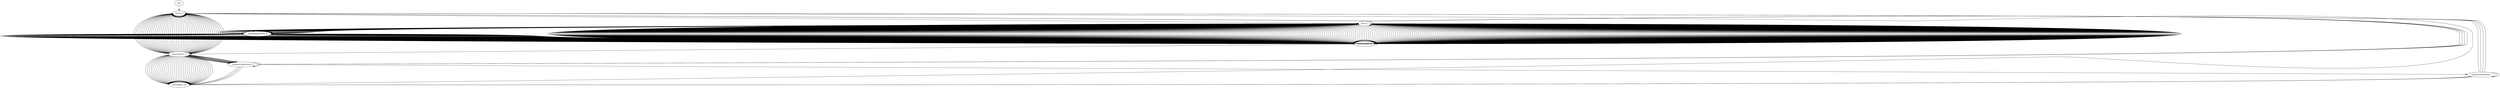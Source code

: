 digraph ISA {  graph [rankdir=TD];  
-1->4;
-1[ label =" init "];
2->3;
2[ label ="executeALU_2"];
3->4;
3->4;
3->4;
3->4;
3->4;
3->4;
3->4;
3->4;
3->4;
3->4;
3->4;
3->4;
3->4;
3->4;
3->4;
3->4;
3->4;
3->4;
3->4;
3->4;
3->4;
3->4;
3->4;
3->4;
3->4;
3->4;
3->4;
3->4;
3->4;
3->4;
3->4;
3->4;
3->4;
3->4;
3->4;
3->4;
3->4;
3->4;
3->4;
3->4;
3->4;
3->4;
3->4;
3->4;
3->4;
3->4;
3->4;
3->4;
3->6;
3->6;
3->6;
3->6;
3->6;
3->6;
3->6;
3->6;
3->6;
3->6;
3->6;
3->6;
3->10;
3->10;
3->10;
3->10;
3->10;
3->10;
3->10;
3->10;
3->10;
3->10;
3->10;
3->10;
3->10;
3->10;
3->10;
3->10;
3->10;
3->10;
3->10;
3->10;
3->10;
3->10;
3->10;
3->10;
3->10;
3->10;
3->10;
3->10;
3->10;
3->10;
3->10;
3->10;
3->10;
3->10;
3->10;
3->10;
3[ label ="executeALU_3"];
4->4;
4->5;
4[ label ="fetch_4"];
5->5;
5->2;
5->2;
5->2;
5->2;
5->2;
5->2;
5->2;
5->2;
5->2;
5->2;
5->2;
5->2;
5->2;
5->2;
5->2;
5->2;
5->2;
5->2;
5->2;
5->2;
5->2;
5->2;
5->2;
5->2;
5->2;
5->2;
5->2;
5->2;
5->2;
5->2;
5->2;
5->2;
5->2;
5->2;
5->2;
5->2;
5->2;
5->2;
5->2;
5->2;
5->2;
5->2;
5->2;
5->2;
5->2;
5->2;
5->2;
5->2;
5->2;
5->2;
5->2;
5->2;
5->2;
5->2;
5->2;
5->2;
5->2;
5->2;
5->2;
5->2;
5->2;
5->2;
5->2;
5->2;
5->2;
5->2;
5->2;
5->2;
5->2;
5->2;
5->2;
5->2;
5->2;
5->2;
5->2;
5->2;
5->2;
5->2;
5->2;
5->2;
5->2;
5->2;
5->2;
5->2;
5->2;
5->2;
5->2;
5->2;
5->2;
5->2;
5->2;
5->2;
5->2;
5->2;
5->2;
5->2;
5->2;
5->2;
5->2;
5->2;
5->2;
5->2;
5->2;
5->2;
5->2;
5->2;
5->2;
5->2;
5->2;
5->2;
5->2;
5->2;
5->2;
5->2;
5->2;
5->2;
5->2;
5->2;
5->2;
5->2;
5->2;
5->2;
5->2;
5->2;
5->2;
5->2;
5->2;
5->2;
5->2;
5->2;
5->2;
5->2;
5->2;
5->2;
5->2;
5->2;
5->2;
5->2;
5->2;
5->2;
5->2;
5->2;
5->2;
5->2;
5->2;
5->2;
5->2;
5->2;
5->2;
5->2;
5->2;
5->2;
5->2;
5->2;
5->2;
5->2;
5->2;
5->2;
5->2;
5->2;
5->2;
5->2;
5->2;
5->2;
5->2;
5->2;
5->2;
5->2;
5->2;
5->2;
5->2;
5->2;
5->2;
5->2;
5->2;
5->2;
5->2;
5->2;
5->2;
5->2;
5->2;
5->2;
5->2;
5->2;
5->2;
5->2;
5->2;
5->2;
5->2;
5->2;
5->2;
5->2;
5->2;
5->2;
5->2;
5->2;
5->2;
5->2;
5->2;
5->2;
5->2;
5->2;
5->2;
5->2;
5->2;
5->2;
5->2;
5->2;
5->2;
5->2;
5->2;
5->2;
5->2;
5->2;
5->2;
5->2;
5->2;
5->2;
5->2;
5->2;
5->2;
5->2;
5->2;
5->2;
5->2;
5->2;
5->2;
5->2;
5->2;
5->2;
5->2;
5->2;
5->2;
5->2;
5->2;
5->2;
5->2;
5->2;
5->2;
5->2;
5->2;
5->2;
5->2;
5->2;
5->2;
5->2;
5->2;
5->2;
5->2;
5->2;
5->2;
5->2;
5->2;
5->2;
5->2;
5->2;
5->2;
5->2;
5->2;
5->2;
5->2;
5->2;
5->2;
5->2;
5->2;
5->2;
5->2;
5->2;
5->2;
5->2;
5->2;
5->2;
5->2;
5->2;
5->2;
5->2;
5->2;
5->2;
5->2;
5->2;
5->2;
5->2;
5->2;
5->2;
5->2;
5->2;
5->2;
5->2;
5->2;
5->2;
5->2;
5->2;
5->2;
5->2;
5->2;
5->2;
5->2;
5->2;
5->2;
5->2;
5->2;
5->2;
5->2;
5->2;
5->2;
5->2;
5->2;
5->2;
5->2;
5->2;
5->2;
5->2;
5->2;
5->2;
5->2;
5->2;
5->2;
5->2;
5->2;
5->2;
5->2;
5->2;
5->2;
5->2;
5->2;
5->2;
5->2;
5->2;
5->2;
5->2;
5->2;
5->2;
5->2;
5->2;
5->2;
5->2;
5->2;
5->2;
5->2;
5->2;
5->2;
5->2;
5->2;
5->2;
5->2;
5->2;
5->2;
5->2;
5->2;
5->2;
5->2;
5->2;
5->2;
5->2;
5->2;
5->2;
5->2;
5->2;
5->2;
5->2;
5->2;
5->2;
5->2;
5->2;
5->2;
5->2;
5->2;
5->2;
5->2;
5->2;
5->2;
5->2;
5->2;
5->2;
5->2;
5->2;
5->2;
5->2;
5->2;
5->2;
5->2;
5->2;
5->2;
5->2;
5->2;
5->2;
5->2;
5->2;
5->2;
5->2;
5->2;
5->2;
5->2;
5->2;
5->2;
5->2;
5->2;
5->2;
5->2;
5->2;
5->2;
5->2;
5->2;
5->2;
5->2;
5->2;
5->2;
5->2;
5->2;
5->2;
5->2;
5->2;
5->2;
5->2;
5->2;
5->2;
5->2;
5->2;
5->2;
5->2;
5->2;
5->2;
5->2;
5->2;
5->2;
5->2;
5->2;
5->2;
5->2;
5->2;
5->2;
5->2;
5->2;
5->2;
5->2;
5->2;
5->2;
5->2;
5->2;
5->2;
5->2;
5->2;
5->2;
5->2;
5->2;
5->2;
5->2;
5->2;
5->2;
5->2;
5->2;
5->2;
5->2;
5->2;
5->2;
5->2;
5->2;
5->2;
5->2;
5->2;
5->2;
5->2;
5->2;
5->2;
5->2;
5->2;
5->2;
5->2;
5->2;
5->2;
5->2;
5->2;
5->2;
5->2;
5->2;
5->2;
5->2;
5->2;
5->2;
5->2;
5->2;
5->2;
5->2;
5->2;
5->2;
5->2;
5->2;
5->2;
5->2;
5->2;
5->2;
5->2;
5->2;
5->2;
5->2;
5->2;
5->2;
5->2;
5->2;
5->2;
5->2;
5->2;
5->2;
5->2;
5->2;
5->2;
5->2;
5->2;
5->2;
5->2;
5->2;
5->2;
5->2;
5->2;
5->2;
5->2;
5->2;
5->2;
5->2;
5->2;
5->2;
5->2;
5->2;
5->2;
5->2;
5->2;
5->2;
5->2;
5->2;
5->2;
5->2;
5->2;
5->2;
5->2;
5->2;
5->2;
5->2;
5->2;
5->2;
5->2;
5->2;
5->2;
5->2;
5->2;
5->2;
5->2;
5->2;
5->2;
5->2;
5->2;
5->2;
5->2;
5->2;
5->2;
5->2;
5->2;
5->2;
5->2;
5->2;
5->2;
5->2;
5->2;
5->2;
5->2;
5->2;
5->2;
5->2;
5->2;
5->2;
5->2;
5->2;
5->2;
5->2;
5->2;
5->2;
5->2;
5->2;
5->2;
5->2;
5->2;
5->2;
5->2;
5->2;
5->2;
5->2;
5->2;
5->2;
5->2;
5->2;
5->2;
5->2;
5->2;
5->2;
5->2;
5->2;
5->2;
5->2;
5->2;
5->2;
5->2;
5->2;
5->2;
5->2;
5->2;
5->2;
5->2;
5->2;
5->2;
5->2;
5->2;
5->2;
5->2;
5->2;
5->2;
5->2;
5->2;
5->2;
5->2;
5->2;
5->2;
5->2;
5->2;
5->2;
5->2;
5->2;
5->2;
5->2;
5->2;
5->2;
5->2;
5->2;
5->2;
5->2;
5->2;
5->2;
5->2;
5->2;
5->2;
5->2;
5->2;
5->2;
5->2;
5->2;
5->2;
5->2;
5->2;
5->2;
5->2;
5->2;
5->2;
5->2;
5->2;
5->2;
5->2;
5->2;
5->2;
5->2;
5->2;
5->2;
5->2;
5->2;
5->2;
5->2;
5->2;
5->2;
5->2;
5->2;
5->2;
5->2;
5->2;
5->2;
5->2;
5->2;
5->2;
5->2;
5->2;
5->2;
5->2;
5->2;
5->2;
5->2;
5->2;
5->2;
5->2;
5->2;
5->2;
5->2;
5->2;
5->2;
5->2;
5->2;
5->2;
5->2;
5->2;
5->2;
5->2;
5->2;
5->2;
5->2;
5->2;
5->2;
5->2;
5->2;
5->2;
5->2;
5->2;
5->2;
5->2;
5->2;
5->2;
5->2;
5->2;
5->2;
5->2;
5->2;
5->2;
5->2;
5->2;
5->2;
5->2;
5->2;
5->2;
5->2;
5->2;
5->2;
5->2;
5->2;
5->2;
5->2;
5->2;
5->2;
5->2;
5->2;
5->2;
5->2;
5->2;
5->2;
5->2;
5->2;
5->2;
5->2;
5->2;
5->2;
5->2;
5->2;
5->2;
5->2;
5->2;
5->2;
5->2;
5->2;
5->2;
5->2;
5->2;
5->2;
5->2;
5->2;
5->2;
5->2;
5->2;
5->2;
5->2;
5->2;
5->2;
5->2;
5->2;
5->2;
5->2;
5->2;
5->2;
5->2;
5->2;
5->2;
5->2;
5->2;
5->2;
5->2;
5->2;
5->2;
5->2;
5->2;
5->2;
5->2;
5->2;
5->2;
5->2;
5->2;
5->2;
5->2;
5->2;
5->2;
5->2;
5->2;
5->2;
5->2;
5->2;
5->2;
5->2;
5->2;
5->2;
5->2;
5->2;
5->2;
5->2;
5->2;
5->2;
5->2;
5->2;
5->2;
5->2;
5->2;
5->2;
5->2;
5->2;
5->2;
5->2;
5->2;
5->2;
5->2;
5->2;
5->2;
5->2;
5->2;
5->2;
5->2;
5->2;
5->2;
5->2;
5->2;
5->2;
5->2;
5->2;
5->2;
5->2;
5->2;
5->2;
5->2;
5->2;
5->2;
5->2;
5->2;
5->2;
5->2;
5->2;
5->2;
5->2;
5->2;
5->2;
5->2;
5->2;
5->2;
5->8;
5->8;
5->8;
5->8;
5->8;
5->8;
5->8;
5->8;
5->8;
5->8;
5->8;
5->8;
5->8;
5->8;
5->8;
5->8;
5->8;
5->8;
5->8;
5->8;
5->8;
5->8;
5->8;
5->8;
5->8;
5->8;
5->8;
5->8;
5->8;
5->8;
5->8;
5->8;
5->8;
5->8;
5->8;
5->8;
5->8;
5->8;
5->8;
5->8;
5[ label ="fetch_5"];
6->4;
6->4;
6->4;
6->4;
6->6;
6->7;
6->10;
6->10;
6->10;
6[ label ="memoryOperation_6"];
7->4;
7->4;
7->4;
7->4;
7->7;
7->10;
7->10;
7->10;
7[ label ="memoryOperation_7"];
8->2;
8->2;
8->2;
8->2;
8->2;
8->2;
8->2;
8->2;
8->2;
8->2;
8->2;
8->2;
8->2;
8->2;
8->2;
8->2;
8->2;
8->2;
8->2;
8->2;
8->2;
8->2;
8->2;
8->2;
8->2;
8->2;
8->2;
8->2;
8->2;
8->2;
8->2;
8->2;
8->2;
8->2;
8->2;
8->2;
8->2;
8->2;
8->2;
8->2;
8->2;
8->2;
8->2;
8->2;
8->2;
8->2;
8->2;
8->2;
8->2;
8->2;
8->2;
8->2;
8->2;
8->2;
8->2;
8->2;
8->2;
8->2;
8->2;
8->2;
8->2;
8->2;
8->2;
8->2;
8->2;
8->2;
8->2;
8->2;
8->2;
8->2;
8->2;
8->2;
8->2;
8->2;
8->2;
8->2;
8->2;
8->2;
8->2;
8->2;
8->2;
8->2;
8->2;
8->2;
8->2;
8->2;
8->2;
8->2;
8->2;
8->2;
8->2;
8->2;
8->2;
8->2;
8->2;
8->2;
8->2;
8->2;
8->2;
8->2;
8->2;
8->2;
8->2;
8->2;
8->2;
8->2;
8->2;
8->2;
8->2;
8->2;
8->2;
8->2;
8->2;
8->2;
8->2;
8->2;
8->2;
8->2;
8->2;
8->2;
8->2;
8->2;
8->2;
8->2;
8->2;
8->2;
8->2;
8->2;
8->2;
8->2;
8->2;
8->2;
8->2;
8->2;
8->2;
8->2;
8->2;
8->2;
8->2;
8->2;
8->2;
8->2;
8->2;
8->2;
8->2;
8->2;
8->2;
8->2;
8->2;
8->2;
8->2;
8->2;
8->2;
8->2;
8->2;
8->2;
8->2;
8->2;
8->2;
8->2;
8->2;
8->2;
8->2;
8->2;
8->2;
8->2;
8->2;
8->2;
8->2;
8->2;
8->2;
8->2;
8->2;
8->2;
8->2;
8->2;
8->2;
8->2;
8->2;
8->2;
8->2;
8->2;
8->2;
8->2;
8->2;
8->2;
8->2;
8->2;
8->2;
8->2;
8->2;
8->2;
8->2;
8->2;
8->2;
8->2;
8->2;
8->2;
8->2;
8->2;
8->2;
8->2;
8->2;
8->2;
8->2;
8->2;
8->2;
8->2;
8->2;
8->2;
8->2;
8->2;
8[ label ="readRegisterFile_8"];
10->4;
10[ label ="writeBack_10"];
}
